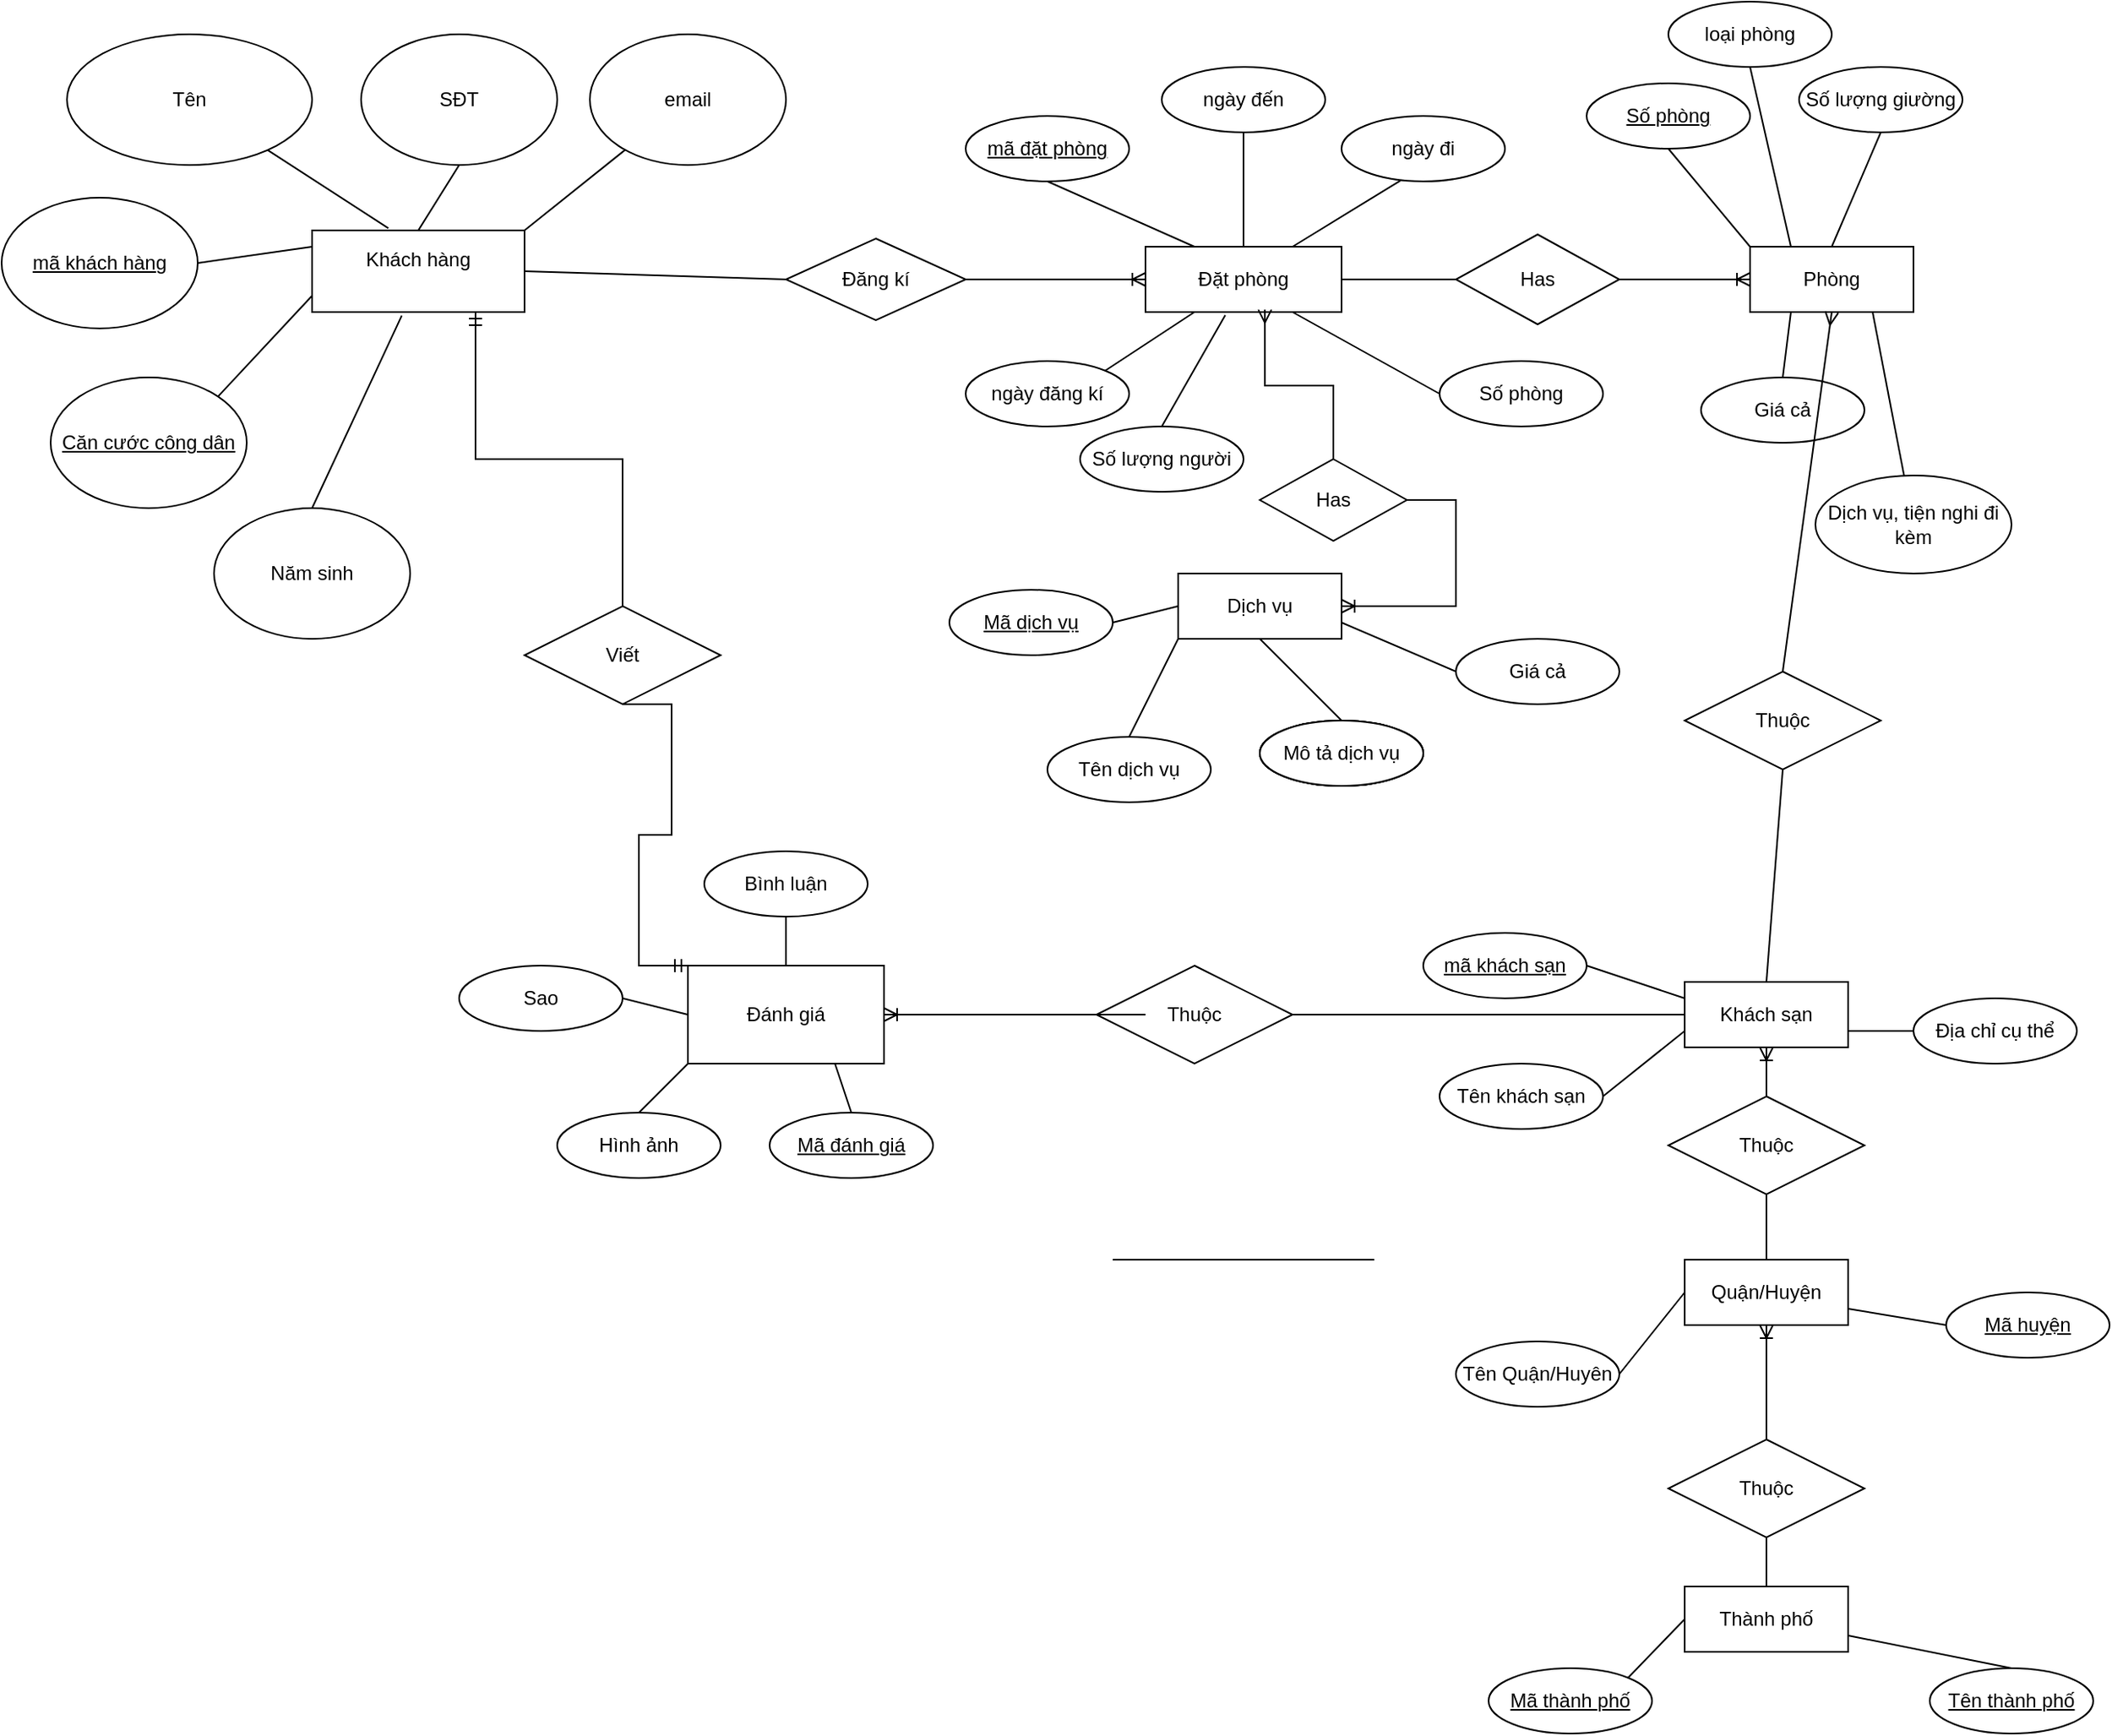 <mxfile version="24.2.3" type="github">
  <diagram id="R2lEEEUBdFMjLlhIrx00" name="Page-1">
    <mxGraphModel dx="2438" dy="840" grid="1" gridSize="10" guides="1" tooltips="1" connect="1" arrows="1" fold="1" page="1" pageScale="1" pageWidth="850" pageHeight="1100" math="0" shadow="0" extFonts="Permanent Marker^https://fonts.googleapis.com/css?family=Permanent+Marker">
      <root>
        <mxCell id="0" />
        <mxCell id="1" parent="0" />
        <mxCell id="yIHm4vUGplaozeDYIgkl-1" value="Khách hàng&lt;div&gt;&lt;br&gt;&lt;/div&gt;" style="rounded=0;whiteSpace=wrap;html=1;" vertex="1" parent="1">
          <mxGeometry x="160" y="150" width="130" height="50" as="geometry" />
        </mxCell>
        <mxCell id="yIHm4vUGplaozeDYIgkl-2" value="" style="endArrow=none;html=1;rounded=0;exitX=0.359;exitY=-0.027;exitDx=0;exitDy=0;exitPerimeter=0;" edge="1" parent="1" source="yIHm4vUGplaozeDYIgkl-1" target="yIHm4vUGplaozeDYIgkl-3">
          <mxGeometry width="50" height="50" relative="1" as="geometry">
            <mxPoint x="470" y="240" as="sourcePoint" />
            <mxPoint x="120" y="90" as="targetPoint" />
            <Array as="points" />
          </mxGeometry>
        </mxCell>
        <mxCell id="yIHm4vUGplaozeDYIgkl-3" value="Tên" style="ellipse;whiteSpace=wrap;html=1;strokeWidth=1;" vertex="1" parent="1">
          <mxGeometry x="10" y="30" width="150" height="80" as="geometry" />
        </mxCell>
        <mxCell id="yIHm4vUGplaozeDYIgkl-4" value="SĐT" style="ellipse;whiteSpace=wrap;html=1;" vertex="1" parent="1">
          <mxGeometry x="190" y="30" width="120" height="80" as="geometry" />
        </mxCell>
        <mxCell id="yIHm4vUGplaozeDYIgkl-6" value="" style="endArrow=none;html=1;rounded=0;exitX=0.5;exitY=0;exitDx=0;exitDy=0;entryX=0.5;entryY=1;entryDx=0;entryDy=0;" edge="1" parent="1" source="yIHm4vUGplaozeDYIgkl-1" target="yIHm4vUGplaozeDYIgkl-4">
          <mxGeometry width="50" height="50" relative="1" as="geometry">
            <mxPoint x="225" y="150" as="sourcePoint" />
            <mxPoint x="275" y="100" as="targetPoint" />
          </mxGeometry>
        </mxCell>
        <mxCell id="yIHm4vUGplaozeDYIgkl-7" value="" style="endArrow=none;html=1;rounded=0;exitX=1;exitY=0;exitDx=0;exitDy=0;" edge="1" parent="1" source="yIHm4vUGplaozeDYIgkl-1" target="yIHm4vUGplaozeDYIgkl-8">
          <mxGeometry width="50" height="50" relative="1" as="geometry">
            <mxPoint x="310" y="150" as="sourcePoint" />
            <mxPoint x="360" y="100" as="targetPoint" />
            <Array as="points" />
          </mxGeometry>
        </mxCell>
        <mxCell id="yIHm4vUGplaozeDYIgkl-8" value="email" style="ellipse;whiteSpace=wrap;html=1;" vertex="1" parent="1">
          <mxGeometry x="330.0" y="30" width="120" height="80" as="geometry" />
        </mxCell>
        <mxCell id="yIHm4vUGplaozeDYIgkl-9" value="&lt;u&gt;mã khách hàng&lt;/u&gt;" style="ellipse;whiteSpace=wrap;html=1;" vertex="1" parent="1">
          <mxGeometry x="-30" y="130" width="120" height="80" as="geometry" />
        </mxCell>
        <mxCell id="yIHm4vUGplaozeDYIgkl-10" value="" style="endArrow=none;html=1;rounded=0;exitX=1;exitY=0.5;exitDx=0;exitDy=0;" edge="1" parent="1" source="yIHm4vUGplaozeDYIgkl-9">
          <mxGeometry width="50" height="50" relative="1" as="geometry">
            <mxPoint x="110" y="210" as="sourcePoint" />
            <mxPoint x="160" y="160" as="targetPoint" />
          </mxGeometry>
        </mxCell>
        <mxCell id="yIHm4vUGplaozeDYIgkl-11" style="edgeStyle=orthogonalEdgeStyle;rounded=0;orthogonalLoop=1;jettySize=auto;html=1;exitX=0.5;exitY=1;exitDx=0;exitDy=0;" edge="1" parent="1" source="yIHm4vUGplaozeDYIgkl-9" target="yIHm4vUGplaozeDYIgkl-9">
          <mxGeometry relative="1" as="geometry" />
        </mxCell>
        <mxCell id="yIHm4vUGplaozeDYIgkl-12" value="Căn cước công dân" style="ellipse;whiteSpace=wrap;html=1;fontStyle=4" vertex="1" parent="1">
          <mxGeometry y="240" width="120" height="80" as="geometry" />
        </mxCell>
        <mxCell id="yIHm4vUGplaozeDYIgkl-13" value="" style="endArrow=none;html=1;rounded=0;exitX=1;exitY=0;exitDx=0;exitDy=0;" edge="1" parent="1" source="yIHm4vUGplaozeDYIgkl-12">
          <mxGeometry width="50" height="50" relative="1" as="geometry">
            <mxPoint x="110" y="240" as="sourcePoint" />
            <mxPoint x="160" y="190" as="targetPoint" />
          </mxGeometry>
        </mxCell>
        <mxCell id="yIHm4vUGplaozeDYIgkl-14" value="Năm sinh" style="ellipse;whiteSpace=wrap;html=1;" vertex="1" parent="1">
          <mxGeometry x="100" y="320" width="120" height="80" as="geometry" />
        </mxCell>
        <mxCell id="yIHm4vUGplaozeDYIgkl-15" value="" style="endArrow=none;html=1;rounded=0;entryX=0.422;entryY=1.044;entryDx=0;entryDy=0;entryPerimeter=0;exitX=0.5;exitY=0;exitDx=0;exitDy=0;" edge="1" parent="1" source="yIHm4vUGplaozeDYIgkl-14" target="yIHm4vUGplaozeDYIgkl-1">
          <mxGeometry width="50" height="50" relative="1" as="geometry">
            <mxPoint x="180" y="250" as="sourcePoint" />
            <mxPoint x="230" y="200" as="targetPoint" />
          </mxGeometry>
        </mxCell>
        <mxCell id="yIHm4vUGplaozeDYIgkl-16" value="Đặt phòng" style="rounded=0;whiteSpace=wrap;html=1;" vertex="1" parent="1">
          <mxGeometry x="670" y="160" width="120" height="40" as="geometry" />
        </mxCell>
        <mxCell id="yIHm4vUGplaozeDYIgkl-17" value="Đăng kí" style="shape=rhombus;perimeter=rhombusPerimeter;whiteSpace=wrap;html=1;align=center;" vertex="1" parent="1">
          <mxGeometry x="450" y="155" width="110" height="50" as="geometry" />
        </mxCell>
        <mxCell id="yIHm4vUGplaozeDYIgkl-21" value="" style="edgeStyle=entityRelationEdgeStyle;fontSize=12;html=1;endArrow=ERoneToMany;rounded=0;entryX=0;entryY=0.5;entryDx=0;entryDy=0;" edge="1" parent="1" source="yIHm4vUGplaozeDYIgkl-17" target="yIHm4vUGplaozeDYIgkl-16">
          <mxGeometry width="100" height="100" relative="1" as="geometry">
            <mxPoint x="450" y="410" as="sourcePoint" />
            <mxPoint x="550" y="310" as="targetPoint" />
          </mxGeometry>
        </mxCell>
        <mxCell id="yIHm4vUGplaozeDYIgkl-22" value="Phòng" style="whiteSpace=wrap;html=1;align=center;" vertex="1" parent="1">
          <mxGeometry x="1040" y="160" width="100" height="40" as="geometry" />
        </mxCell>
        <mxCell id="yIHm4vUGplaozeDYIgkl-24" value="Has" style="shape=rhombus;perimeter=rhombusPerimeter;whiteSpace=wrap;html=1;align=center;" vertex="1" parent="1">
          <mxGeometry x="860" y="152.5" width="100" height="55" as="geometry" />
        </mxCell>
        <mxCell id="yIHm4vUGplaozeDYIgkl-25" value="&lt;u&gt;mã đặt phòng&lt;/u&gt;" style="ellipse;whiteSpace=wrap;html=1;align=center;" vertex="1" parent="1">
          <mxGeometry x="560" y="80" width="100" height="40" as="geometry" />
        </mxCell>
        <mxCell id="yIHm4vUGplaozeDYIgkl-27" value="ngày đến" style="ellipse;whiteSpace=wrap;html=1;align=center;" vertex="1" parent="1">
          <mxGeometry x="680" y="50" width="100" height="40" as="geometry" />
        </mxCell>
        <mxCell id="yIHm4vUGplaozeDYIgkl-28" value="" style="endArrow=none;html=1;rounded=0;exitX=0.5;exitY=1;exitDx=0;exitDy=0;entryX=0.5;entryY=0;entryDx=0;entryDy=0;" edge="1" parent="1" source="yIHm4vUGplaozeDYIgkl-27" target="yIHm4vUGplaozeDYIgkl-16">
          <mxGeometry relative="1" as="geometry">
            <mxPoint x="600" y="360" as="sourcePoint" />
            <mxPoint x="760" y="360" as="targetPoint" />
          </mxGeometry>
        </mxCell>
        <mxCell id="yIHm4vUGplaozeDYIgkl-29" value="ngày đi" style="ellipse;whiteSpace=wrap;html=1;align=center;" vertex="1" parent="1">
          <mxGeometry x="790" y="80" width="100" height="40" as="geometry" />
        </mxCell>
        <mxCell id="yIHm4vUGplaozeDYIgkl-30" value="" style="endArrow=none;html=1;rounded=0;exitX=0.36;exitY=0.988;exitDx=0;exitDy=0;exitPerimeter=0;entryX=0.75;entryY=0;entryDx=0;entryDy=0;" edge="1" parent="1" source="yIHm4vUGplaozeDYIgkl-29" target="yIHm4vUGplaozeDYIgkl-16">
          <mxGeometry relative="1" as="geometry">
            <mxPoint x="600" y="360" as="sourcePoint" />
            <mxPoint x="760" y="360" as="targetPoint" />
          </mxGeometry>
        </mxCell>
        <mxCell id="yIHm4vUGplaozeDYIgkl-31" value="" style="endArrow=none;html=1;rounded=0;exitX=0.5;exitY=1;exitDx=0;exitDy=0;entryX=0.25;entryY=0;entryDx=0;entryDy=0;" edge="1" parent="1" source="yIHm4vUGplaozeDYIgkl-25" target="yIHm4vUGplaozeDYIgkl-16">
          <mxGeometry relative="1" as="geometry">
            <mxPoint x="600" y="360" as="sourcePoint" />
            <mxPoint x="760" y="360" as="targetPoint" />
          </mxGeometry>
        </mxCell>
        <mxCell id="yIHm4vUGplaozeDYIgkl-32" value="Số lượng người" style="ellipse;whiteSpace=wrap;html=1;align=center;" vertex="1" parent="1">
          <mxGeometry x="630" y="270" width="100" height="40" as="geometry" />
        </mxCell>
        <mxCell id="yIHm4vUGplaozeDYIgkl-33" value="" style="endArrow=none;html=1;rounded=0;exitX=0.407;exitY=1.048;exitDx=0;exitDy=0;exitPerimeter=0;entryX=0.5;entryY=0;entryDx=0;entryDy=0;" edge="1" parent="1" source="yIHm4vUGplaozeDYIgkl-16" target="yIHm4vUGplaozeDYIgkl-32">
          <mxGeometry relative="1" as="geometry">
            <mxPoint x="600" y="360" as="sourcePoint" />
            <mxPoint x="760" y="360" as="targetPoint" />
          </mxGeometry>
        </mxCell>
        <mxCell id="yIHm4vUGplaozeDYIgkl-38" value="" style="endArrow=none;html=1;rounded=0;exitX=1;exitY=0.5;exitDx=0;exitDy=0;entryX=0;entryY=0.5;entryDx=0;entryDy=0;" edge="1" parent="1" source="yIHm4vUGplaozeDYIgkl-16" target="yIHm4vUGplaozeDYIgkl-24">
          <mxGeometry relative="1" as="geometry">
            <mxPoint x="740" y="270" as="sourcePoint" />
            <mxPoint x="900" y="270" as="targetPoint" />
          </mxGeometry>
        </mxCell>
        <mxCell id="yIHm4vUGplaozeDYIgkl-39" value="" style="edgeStyle=entityRelationEdgeStyle;fontSize=12;html=1;endArrow=ERoneToMany;rounded=0;exitX=1;exitY=0.5;exitDx=0;exitDy=0;entryX=0;entryY=0.5;entryDx=0;entryDy=0;" edge="1" parent="1" source="yIHm4vUGplaozeDYIgkl-24" target="yIHm4vUGplaozeDYIgkl-22">
          <mxGeometry width="100" height="100" relative="1" as="geometry">
            <mxPoint x="770" y="320" as="sourcePoint" />
            <mxPoint x="870" y="220" as="targetPoint" />
          </mxGeometry>
        </mxCell>
        <mxCell id="yIHm4vUGplaozeDYIgkl-43" value="ngày đăng kí" style="ellipse;whiteSpace=wrap;html=1;align=center;" vertex="1" parent="1">
          <mxGeometry x="560" y="230" width="100" height="40" as="geometry" />
        </mxCell>
        <mxCell id="yIHm4vUGplaozeDYIgkl-47" value="" style="endArrow=none;html=1;rounded=0;exitX=1;exitY=0;exitDx=0;exitDy=0;entryX=0.25;entryY=1;entryDx=0;entryDy=0;" edge="1" parent="1" source="yIHm4vUGplaozeDYIgkl-43" target="yIHm4vUGplaozeDYIgkl-16">
          <mxGeometry relative="1" as="geometry">
            <mxPoint x="530" y="200" as="sourcePoint" />
            <mxPoint x="690" y="190" as="targetPoint" />
          </mxGeometry>
        </mxCell>
        <mxCell id="yIHm4vUGplaozeDYIgkl-49" value="Số phòng" style="ellipse;whiteSpace=wrap;html=1;align=center;" vertex="1" parent="1">
          <mxGeometry x="850" y="230" width="100" height="40" as="geometry" />
        </mxCell>
        <mxCell id="yIHm4vUGplaozeDYIgkl-52" value="" style="endArrow=none;html=1;rounded=0;exitX=0.75;exitY=1;exitDx=0;exitDy=0;entryX=0;entryY=0.5;entryDx=0;entryDy=0;" edge="1" parent="1" source="yIHm4vUGplaozeDYIgkl-16" target="yIHm4vUGplaozeDYIgkl-49">
          <mxGeometry relative="1" as="geometry">
            <mxPoint x="740" y="240" as="sourcePoint" />
            <mxPoint x="900" y="240" as="targetPoint" />
          </mxGeometry>
        </mxCell>
        <mxCell id="yIHm4vUGplaozeDYIgkl-53" value="" style="endArrow=none;html=1;rounded=0;exitX=1;exitY=0.5;exitDx=0;exitDy=0;entryX=0;entryY=0.5;entryDx=0;entryDy=0;" edge="1" parent="1" source="yIHm4vUGplaozeDYIgkl-1" target="yIHm4vUGplaozeDYIgkl-17">
          <mxGeometry relative="1" as="geometry">
            <mxPoint x="740" y="240" as="sourcePoint" />
            <mxPoint x="900" y="240" as="targetPoint" />
          </mxGeometry>
        </mxCell>
        <mxCell id="yIHm4vUGplaozeDYIgkl-54" value="Số phòng" style="ellipse;whiteSpace=wrap;html=1;align=center;fontStyle=4" vertex="1" parent="1">
          <mxGeometry x="940" y="60" width="100" height="40" as="geometry" />
        </mxCell>
        <mxCell id="yIHm4vUGplaozeDYIgkl-55" value="loại phòng" style="ellipse;whiteSpace=wrap;html=1;align=center;" vertex="1" parent="1">
          <mxGeometry x="990" y="10" width="100" height="40" as="geometry" />
        </mxCell>
        <mxCell id="yIHm4vUGplaozeDYIgkl-56" value="Số lượng giường" style="ellipse;whiteSpace=wrap;html=1;align=center;" vertex="1" parent="1">
          <mxGeometry x="1070" y="50" width="100" height="40" as="geometry" />
        </mxCell>
        <mxCell id="yIHm4vUGplaozeDYIgkl-57" value="Dịch vụ, tiện nghi đi kèm" style="ellipse;whiteSpace=wrap;html=1;align=center;" vertex="1" parent="1">
          <mxGeometry x="1080" y="300" width="120" height="60" as="geometry" />
        </mxCell>
        <mxCell id="yIHm4vUGplaozeDYIgkl-58" value="Giá cả" style="ellipse;whiteSpace=wrap;html=1;align=center;" vertex="1" parent="1">
          <mxGeometry x="1010" y="240" width="100" height="40" as="geometry" />
        </mxCell>
        <mxCell id="yIHm4vUGplaozeDYIgkl-71" value="" style="endArrow=none;html=1;rounded=0;exitX=0.75;exitY=1;exitDx=0;exitDy=0;" edge="1" parent="1" source="yIHm4vUGplaozeDYIgkl-22" target="yIHm4vUGplaozeDYIgkl-57">
          <mxGeometry relative="1" as="geometry">
            <mxPoint x="680" y="240" as="sourcePoint" />
            <mxPoint x="840" y="240" as="targetPoint" />
          </mxGeometry>
        </mxCell>
        <mxCell id="yIHm4vUGplaozeDYIgkl-72" value="" style="endArrow=none;html=1;rounded=0;exitX=0.25;exitY=1;exitDx=0;exitDy=0;entryX=0.5;entryY=0;entryDx=0;entryDy=0;" edge="1" parent="1" source="yIHm4vUGplaozeDYIgkl-22" target="yIHm4vUGplaozeDYIgkl-58">
          <mxGeometry relative="1" as="geometry">
            <mxPoint x="680" y="240" as="sourcePoint" />
            <mxPoint x="840" y="240" as="targetPoint" />
          </mxGeometry>
        </mxCell>
        <mxCell id="yIHm4vUGplaozeDYIgkl-73" value="" style="endArrow=none;html=1;rounded=0;exitX=0.5;exitY=1;exitDx=0;exitDy=0;entryX=0.5;entryY=0;entryDx=0;entryDy=0;" edge="1" parent="1" source="yIHm4vUGplaozeDYIgkl-56" target="yIHm4vUGplaozeDYIgkl-22">
          <mxGeometry relative="1" as="geometry">
            <mxPoint x="680" y="240" as="sourcePoint" />
            <mxPoint x="840" y="240" as="targetPoint" />
          </mxGeometry>
        </mxCell>
        <mxCell id="yIHm4vUGplaozeDYIgkl-74" value="" style="endArrow=none;html=1;rounded=0;exitX=0.5;exitY=1;exitDx=0;exitDy=0;entryX=0.25;entryY=0;entryDx=0;entryDy=0;" edge="1" parent="1" source="yIHm4vUGplaozeDYIgkl-55" target="yIHm4vUGplaozeDYIgkl-22">
          <mxGeometry relative="1" as="geometry">
            <mxPoint x="680" y="240" as="sourcePoint" />
            <mxPoint x="840" y="240" as="targetPoint" />
          </mxGeometry>
        </mxCell>
        <mxCell id="yIHm4vUGplaozeDYIgkl-75" value="" style="endArrow=none;html=1;rounded=0;exitX=0.5;exitY=1;exitDx=0;exitDy=0;entryX=0;entryY=0;entryDx=0;entryDy=0;" edge="1" parent="1" source="yIHm4vUGplaozeDYIgkl-54" target="yIHm4vUGplaozeDYIgkl-22">
          <mxGeometry relative="1" as="geometry">
            <mxPoint x="680" y="240" as="sourcePoint" />
            <mxPoint x="840" y="240" as="targetPoint" />
          </mxGeometry>
        </mxCell>
        <mxCell id="yIHm4vUGplaozeDYIgkl-80" value="Thành phố" style="whiteSpace=wrap;html=1;align=center;" vertex="1" parent="1">
          <mxGeometry x="1000" y="980" width="100" height="40" as="geometry" />
        </mxCell>
        <mxCell id="yIHm4vUGplaozeDYIgkl-81" value="Quận/Huyện" style="whiteSpace=wrap;html=1;align=center;" vertex="1" parent="1">
          <mxGeometry x="1000" y="780" width="100" height="40" as="geometry" />
        </mxCell>
        <mxCell id="yIHm4vUGplaozeDYIgkl-83" value="Khách sạn" style="whiteSpace=wrap;html=1;align=center;" vertex="1" parent="1">
          <mxGeometry x="1000" y="610" width="100" height="40" as="geometry" />
        </mxCell>
        <mxCell id="yIHm4vUGplaozeDYIgkl-84" value="Tên khách sạn" style="ellipse;whiteSpace=wrap;html=1;align=center;" vertex="1" parent="1">
          <mxGeometry x="850" y="660" width="100" height="40" as="geometry" />
        </mxCell>
        <mxCell id="yIHm4vUGplaozeDYIgkl-85" value="Mã huyện" style="ellipse;whiteSpace=wrap;html=1;align=center;fontStyle=4" vertex="1" parent="1">
          <mxGeometry x="1160" y="800" width="100" height="40" as="geometry" />
        </mxCell>
        <mxCell id="yIHm4vUGplaozeDYIgkl-86" value="Tên Quận/Huyên" style="ellipse;whiteSpace=wrap;html=1;align=center;" vertex="1" parent="1">
          <mxGeometry x="860" y="830" width="100" height="40" as="geometry" />
        </mxCell>
        <mxCell id="yIHm4vUGplaozeDYIgkl-87" value="Mã thành phố" style="ellipse;whiteSpace=wrap;html=1;align=center;fontStyle=4" vertex="1" parent="1">
          <mxGeometry x="880" y="1030" width="100" height="40" as="geometry" />
        </mxCell>
        <mxCell id="yIHm4vUGplaozeDYIgkl-88" value="Tên thành phố" style="ellipse;whiteSpace=wrap;html=1;align=center;labelBorderColor=none;fontStyle=4" vertex="1" parent="1">
          <mxGeometry x="1150" y="1030" width="100" height="40" as="geometry" />
        </mxCell>
        <mxCell id="yIHm4vUGplaozeDYIgkl-90" value="mã khách sạn" style="ellipse;whiteSpace=wrap;html=1;align=center;fontStyle=4" vertex="1" parent="1">
          <mxGeometry x="840" y="580" width="100" height="40" as="geometry" />
        </mxCell>
        <mxCell id="yIHm4vUGplaozeDYIgkl-91" value="Địa chỉ cụ thể" style="ellipse;whiteSpace=wrap;html=1;align=center;" vertex="1" parent="1">
          <mxGeometry x="1140" y="620" width="100" height="40" as="geometry" />
        </mxCell>
        <mxCell id="yIHm4vUGplaozeDYIgkl-110" value="" style="endArrow=none;html=1;rounded=0;" edge="1" parent="1">
          <mxGeometry relative="1" as="geometry">
            <mxPoint x="650" y="780" as="sourcePoint" />
            <mxPoint x="810" y="780" as="targetPoint" />
          </mxGeometry>
        </mxCell>
        <mxCell id="yIHm4vUGplaozeDYIgkl-111" value="" style="endArrow=none;html=1;rounded=0;" edge="1" parent="1">
          <mxGeometry relative="1" as="geometry">
            <mxPoint x="650" y="780" as="sourcePoint" />
            <mxPoint x="810" y="780" as="targetPoint" />
          </mxGeometry>
        </mxCell>
        <mxCell id="yIHm4vUGplaozeDYIgkl-112" value="" style="endArrow=none;html=1;rounded=0;" edge="1" parent="1">
          <mxGeometry relative="1" as="geometry">
            <mxPoint x="650" y="780" as="sourcePoint" />
            <mxPoint x="810" y="780" as="targetPoint" />
          </mxGeometry>
        </mxCell>
        <mxCell id="yIHm4vUGplaozeDYIgkl-113" value="" style="endArrow=none;html=1;rounded=0;" edge="1" parent="1">
          <mxGeometry relative="1" as="geometry">
            <mxPoint x="650" y="780" as="sourcePoint" />
            <mxPoint x="810" y="780" as="targetPoint" />
          </mxGeometry>
        </mxCell>
        <mxCell id="yIHm4vUGplaozeDYIgkl-114" value="" style="endArrow=none;html=1;rounded=0;" edge="1" parent="1">
          <mxGeometry relative="1" as="geometry">
            <mxPoint x="650" y="780" as="sourcePoint" />
            <mxPoint x="810" y="780" as="targetPoint" />
          </mxGeometry>
        </mxCell>
        <mxCell id="yIHm4vUGplaozeDYIgkl-115" value="" style="endArrow=none;html=1;rounded=0;" edge="1" parent="1">
          <mxGeometry relative="1" as="geometry">
            <mxPoint x="650" y="780" as="sourcePoint" />
            <mxPoint x="810" y="780" as="targetPoint" />
          </mxGeometry>
        </mxCell>
        <mxCell id="yIHm4vUGplaozeDYIgkl-119" value="" style="endArrow=none;html=1;rounded=0;exitX=1;exitY=0.5;exitDx=0;exitDy=0;entryX=0;entryY=0.5;entryDx=0;entryDy=0;" edge="1" parent="1" source="yIHm4vUGplaozeDYIgkl-132" target="yIHm4vUGplaozeDYIgkl-83">
          <mxGeometry relative="1" as="geometry">
            <mxPoint x="650" y="780" as="sourcePoint" />
            <mxPoint x="1000" y="640" as="targetPoint" />
          </mxGeometry>
        </mxCell>
        <mxCell id="yIHm4vUGplaozeDYIgkl-120" value="" style="endArrow=none;html=1;rounded=0;exitX=0.5;exitY=1;exitDx=0;exitDy=0;entryX=0.5;entryY=0;entryDx=0;entryDy=0;" edge="1" parent="1" source="yIHm4vUGplaozeDYIgkl-133" target="yIHm4vUGplaozeDYIgkl-83">
          <mxGeometry relative="1" as="geometry">
            <mxPoint x="650" y="780" as="sourcePoint" />
            <mxPoint x="810" y="780" as="targetPoint" />
          </mxGeometry>
        </mxCell>
        <mxCell id="yIHm4vUGplaozeDYIgkl-121" value="" style="endArrow=none;html=1;rounded=0;exitX=0.5;exitY=0;exitDx=0;exitDy=0;entryX=0.5;entryY=1;entryDx=0;entryDy=0;" edge="1" parent="1" source="yIHm4vUGplaozeDYIgkl-81" target="yIHm4vUGplaozeDYIgkl-134">
          <mxGeometry relative="1" as="geometry">
            <mxPoint x="650" y="780" as="sourcePoint" />
            <mxPoint x="810" y="780" as="targetPoint" />
          </mxGeometry>
        </mxCell>
        <mxCell id="yIHm4vUGplaozeDYIgkl-122" value="" style="endArrow=none;html=1;rounded=0;exitX=0.5;exitY=0;exitDx=0;exitDy=0;entryX=0.5;entryY=1;entryDx=0;entryDy=0;" edge="1" parent="1" source="yIHm4vUGplaozeDYIgkl-80" target="yIHm4vUGplaozeDYIgkl-135">
          <mxGeometry relative="1" as="geometry">
            <mxPoint x="650" y="780" as="sourcePoint" />
            <mxPoint x="810" y="780" as="targetPoint" />
          </mxGeometry>
        </mxCell>
        <mxCell id="yIHm4vUGplaozeDYIgkl-124" value="" style="endArrow=none;html=1;rounded=0;exitX=1;exitY=0.75;exitDx=0;exitDy=0;entryX=0;entryY=0.5;entryDx=0;entryDy=0;" edge="1" parent="1" source="yIHm4vUGplaozeDYIgkl-83" target="yIHm4vUGplaozeDYIgkl-91">
          <mxGeometry relative="1" as="geometry">
            <mxPoint x="650" y="780" as="sourcePoint" />
            <mxPoint x="810" y="780" as="targetPoint" />
          </mxGeometry>
        </mxCell>
        <mxCell id="yIHm4vUGplaozeDYIgkl-125" value="" style="endArrow=none;html=1;rounded=0;exitX=1;exitY=0.5;exitDx=0;exitDy=0;entryX=0;entryY=0.25;entryDx=0;entryDy=0;" edge="1" parent="1" source="yIHm4vUGplaozeDYIgkl-90" target="yIHm4vUGplaozeDYIgkl-83">
          <mxGeometry relative="1" as="geometry">
            <mxPoint x="650" y="780" as="sourcePoint" />
            <mxPoint x="810" y="780" as="targetPoint" />
          </mxGeometry>
        </mxCell>
        <mxCell id="yIHm4vUGplaozeDYIgkl-126" value="" style="endArrow=none;html=1;rounded=0;exitX=1;exitY=0.5;exitDx=0;exitDy=0;entryX=0;entryY=0.75;entryDx=0;entryDy=0;" edge="1" parent="1" source="yIHm4vUGplaozeDYIgkl-84" target="yIHm4vUGplaozeDYIgkl-83">
          <mxGeometry relative="1" as="geometry">
            <mxPoint x="650" y="780" as="sourcePoint" />
            <mxPoint x="810" y="780" as="targetPoint" />
          </mxGeometry>
        </mxCell>
        <mxCell id="yIHm4vUGplaozeDYIgkl-127" value="" style="endArrow=none;html=1;rounded=0;exitX=1;exitY=0.75;exitDx=0;exitDy=0;entryX=0;entryY=0.5;entryDx=0;entryDy=0;" edge="1" parent="1" source="yIHm4vUGplaozeDYIgkl-81" target="yIHm4vUGplaozeDYIgkl-85">
          <mxGeometry relative="1" as="geometry">
            <mxPoint x="650" y="780" as="sourcePoint" />
            <mxPoint x="810" y="780" as="targetPoint" />
          </mxGeometry>
        </mxCell>
        <mxCell id="yIHm4vUGplaozeDYIgkl-128" value="" style="endArrow=none;html=1;rounded=0;exitX=1;exitY=0.5;exitDx=0;exitDy=0;entryX=0;entryY=0.5;entryDx=0;entryDy=0;" edge="1" parent="1" source="yIHm4vUGplaozeDYIgkl-86" target="yIHm4vUGplaozeDYIgkl-81">
          <mxGeometry relative="1" as="geometry">
            <mxPoint x="650" y="780" as="sourcePoint" />
            <mxPoint x="810" y="780" as="targetPoint" />
          </mxGeometry>
        </mxCell>
        <mxCell id="yIHm4vUGplaozeDYIgkl-129" value="" style="endArrow=none;html=1;rounded=0;exitX=0.5;exitY=0;exitDx=0;exitDy=0;entryX=1;entryY=0.75;entryDx=0;entryDy=0;" edge="1" parent="1" source="yIHm4vUGplaozeDYIgkl-88" target="yIHm4vUGplaozeDYIgkl-80">
          <mxGeometry relative="1" as="geometry">
            <mxPoint x="650" y="780" as="sourcePoint" />
            <mxPoint x="810" y="780" as="targetPoint" />
          </mxGeometry>
        </mxCell>
        <mxCell id="yIHm4vUGplaozeDYIgkl-130" value="" style="endArrow=none;html=1;rounded=0;exitX=1;exitY=0;exitDx=0;exitDy=0;entryX=0;entryY=0.5;entryDx=0;entryDy=0;" edge="1" parent="1" source="yIHm4vUGplaozeDYIgkl-87" target="yIHm4vUGplaozeDYIgkl-80">
          <mxGeometry relative="1" as="geometry">
            <mxPoint x="650" y="780" as="sourcePoint" />
            <mxPoint x="810" y="780" as="targetPoint" />
          </mxGeometry>
        </mxCell>
        <mxCell id="yIHm4vUGplaozeDYIgkl-131" value="Viết" style="shape=rhombus;perimeter=rhombusPerimeter;whiteSpace=wrap;html=1;align=center;" vertex="1" parent="1">
          <mxGeometry x="290" y="380" width="120" height="60" as="geometry" />
        </mxCell>
        <mxCell id="yIHm4vUGplaozeDYIgkl-132" value="Thuộc" style="shape=rhombus;perimeter=rhombusPerimeter;whiteSpace=wrap;html=1;align=center;" vertex="1" parent="1">
          <mxGeometry x="640" y="600" width="120" height="60" as="geometry" />
        </mxCell>
        <mxCell id="yIHm4vUGplaozeDYIgkl-133" value="Thuộc" style="shape=rhombus;perimeter=rhombusPerimeter;whiteSpace=wrap;html=1;align=center;" vertex="1" parent="1">
          <mxGeometry x="1000" y="420" width="120" height="60" as="geometry" />
        </mxCell>
        <mxCell id="yIHm4vUGplaozeDYIgkl-134" value="Thuộc" style="shape=rhombus;perimeter=rhombusPerimeter;whiteSpace=wrap;html=1;align=center;" vertex="1" parent="1">
          <mxGeometry x="990" y="680" width="120" height="60" as="geometry" />
        </mxCell>
        <mxCell id="yIHm4vUGplaozeDYIgkl-135" value="Thuộc" style="shape=rhombus;perimeter=rhombusPerimeter;whiteSpace=wrap;html=1;align=center;" vertex="1" parent="1">
          <mxGeometry x="990" y="890" width="120" height="60" as="geometry" />
        </mxCell>
        <mxCell id="yIHm4vUGplaozeDYIgkl-137" value="" style="fontSize=12;html=1;endArrow=ERoneToMany;rounded=0;exitX=0.5;exitY=0;exitDx=0;exitDy=0;entryX=0.5;entryY=1;entryDx=0;entryDy=0;" edge="1" parent="1" source="yIHm4vUGplaozeDYIgkl-135" target="yIHm4vUGplaozeDYIgkl-81">
          <mxGeometry width="100" height="100" relative="1" as="geometry">
            <mxPoint x="680" y="830" as="sourcePoint" />
            <mxPoint x="1000" y="780" as="targetPoint" />
          </mxGeometry>
        </mxCell>
        <mxCell id="yIHm4vUGplaozeDYIgkl-138" value="" style="fontSize=12;html=1;endArrow=ERoneToMany;rounded=0;entryX=0.5;entryY=1;entryDx=0;entryDy=0;exitX=0.5;exitY=0;exitDx=0;exitDy=0;" edge="1" parent="1" source="yIHm4vUGplaozeDYIgkl-134" target="yIHm4vUGplaozeDYIgkl-83">
          <mxGeometry width="100" height="100" relative="1" as="geometry">
            <mxPoint x="680" y="930" as="sourcePoint" />
            <mxPoint x="780" y="830" as="targetPoint" />
          </mxGeometry>
        </mxCell>
        <mxCell id="yIHm4vUGplaozeDYIgkl-141" value="" style="fontSize=12;html=1;endArrow=ERmany;rounded=0;entryX=0.5;entryY=1;entryDx=0;entryDy=0;exitX=0.5;exitY=0;exitDx=0;exitDy=0;" edge="1" parent="1" source="yIHm4vUGplaozeDYIgkl-133" target="yIHm4vUGplaozeDYIgkl-22">
          <mxGeometry width="100" height="100" relative="1" as="geometry">
            <mxPoint x="680" y="500" as="sourcePoint" />
            <mxPoint x="780" y="400" as="targetPoint" />
          </mxGeometry>
        </mxCell>
        <mxCell id="yIHm4vUGplaozeDYIgkl-143" value="Đánh giá" style="whiteSpace=wrap;html=1;align=center;" vertex="1" parent="1">
          <mxGeometry x="390" y="600" width="120" height="60" as="geometry" />
        </mxCell>
        <mxCell id="yIHm4vUGplaozeDYIgkl-144" value="" style="edgeStyle=entityRelationEdgeStyle;fontSize=12;html=1;endArrow=ERoneToMany;rounded=0;entryX=1;entryY=0.5;entryDx=0;entryDy=0;" edge="1" parent="1" target="yIHm4vUGplaozeDYIgkl-143">
          <mxGeometry width="100" height="100" relative="1" as="geometry">
            <mxPoint x="640" y="630" as="sourcePoint" />
            <mxPoint x="850" y="440" as="targetPoint" />
          </mxGeometry>
        </mxCell>
        <mxCell id="yIHm4vUGplaozeDYIgkl-145" value="Sao" style="ellipse;whiteSpace=wrap;html=1;align=center;" vertex="1" parent="1">
          <mxGeometry x="250" y="600" width="100" height="40" as="geometry" />
        </mxCell>
        <mxCell id="yIHm4vUGplaozeDYIgkl-149" value="Mã đánh giá" style="ellipse;whiteSpace=wrap;html=1;align=center;fontStyle=4" vertex="1" parent="1">
          <mxGeometry x="440" y="690" width="100" height="40" as="geometry" />
        </mxCell>
        <mxCell id="yIHm4vUGplaozeDYIgkl-150" value="Hình ảnh" style="ellipse;whiteSpace=wrap;html=1;align=center;" vertex="1" parent="1">
          <mxGeometry x="310" y="690" width="100" height="40" as="geometry" />
        </mxCell>
        <mxCell id="yIHm4vUGplaozeDYIgkl-151" value="Bình luận" style="ellipse;whiteSpace=wrap;html=1;align=center;" vertex="1" parent="1">
          <mxGeometry x="400" y="530" width="100" height="40" as="geometry" />
        </mxCell>
        <mxCell id="yIHm4vUGplaozeDYIgkl-155" value="" style="endArrow=none;html=1;rounded=0;exitX=0.75;exitY=1;exitDx=0;exitDy=0;entryX=0.5;entryY=0;entryDx=0;entryDy=0;" edge="1" parent="1" source="yIHm4vUGplaozeDYIgkl-143" target="yIHm4vUGplaozeDYIgkl-149">
          <mxGeometry relative="1" as="geometry">
            <mxPoint x="530" y="580" as="sourcePoint" />
            <mxPoint x="690" y="580" as="targetPoint" />
          </mxGeometry>
        </mxCell>
        <mxCell id="yIHm4vUGplaozeDYIgkl-156" value="" style="endArrow=none;html=1;rounded=0;exitX=0.5;exitY=0;exitDx=0;exitDy=0;entryX=0;entryY=1;entryDx=0;entryDy=0;" edge="1" parent="1" source="yIHm4vUGplaozeDYIgkl-150" target="yIHm4vUGplaozeDYIgkl-143">
          <mxGeometry relative="1" as="geometry">
            <mxPoint x="530" y="580" as="sourcePoint" />
            <mxPoint x="690" y="580" as="targetPoint" />
          </mxGeometry>
        </mxCell>
        <mxCell id="yIHm4vUGplaozeDYIgkl-157" value="" style="endArrow=none;html=1;rounded=0;exitX=1;exitY=0.5;exitDx=0;exitDy=0;entryX=0;entryY=0.5;entryDx=0;entryDy=0;" edge="1" parent="1" source="yIHm4vUGplaozeDYIgkl-145" target="yIHm4vUGplaozeDYIgkl-143">
          <mxGeometry relative="1" as="geometry">
            <mxPoint x="530" y="580" as="sourcePoint" />
            <mxPoint x="690" y="580" as="targetPoint" />
          </mxGeometry>
        </mxCell>
        <mxCell id="yIHm4vUGplaozeDYIgkl-158" value="" style="endArrow=none;html=1;rounded=0;exitX=0.5;exitY=1;exitDx=0;exitDy=0;entryX=0.5;entryY=0;entryDx=0;entryDy=0;" edge="1" parent="1" source="yIHm4vUGplaozeDYIgkl-151" target="yIHm4vUGplaozeDYIgkl-143">
          <mxGeometry relative="1" as="geometry">
            <mxPoint x="530" y="580" as="sourcePoint" />
            <mxPoint x="690" y="580" as="targetPoint" />
          </mxGeometry>
        </mxCell>
        <mxCell id="yIHm4vUGplaozeDYIgkl-163" value="Dịch vụ" style="whiteSpace=wrap;html=1;align=center;" vertex="1" parent="1">
          <mxGeometry x="690" y="360" width="100" height="40" as="geometry" />
        </mxCell>
        <mxCell id="yIHm4vUGplaozeDYIgkl-166" value="Giá cả" style="ellipse;whiteSpace=wrap;html=1;align=center;" vertex="1" parent="1">
          <mxGeometry x="860" y="400" width="100" height="40" as="geometry" />
        </mxCell>
        <mxCell id="yIHm4vUGplaozeDYIgkl-167" value="Mã dịch vụ" style="ellipse;whiteSpace=wrap;html=1;align=center;fontStyle=4" vertex="1" parent="1">
          <mxGeometry x="550" y="370" width="100" height="40" as="geometry" />
        </mxCell>
        <mxCell id="yIHm4vUGplaozeDYIgkl-168" value="&lt;span style=&quot;border-bottom: 1px dotted&quot;&gt;Attribute&lt;/span&gt;" style="ellipse;whiteSpace=wrap;html=1;align=center;" vertex="1" parent="1">
          <mxGeometry x="740" y="450" width="100" height="40" as="geometry" />
        </mxCell>
        <mxCell id="yIHm4vUGplaozeDYIgkl-169" value="&lt;span style=&quot;border-bottom: 1px dotted&quot;&gt;Attribute&lt;/span&gt;" style="ellipse;whiteSpace=wrap;html=1;align=center;" vertex="1" parent="1">
          <mxGeometry x="740" y="450" width="100" height="40" as="geometry" />
        </mxCell>
        <mxCell id="yIHm4vUGplaozeDYIgkl-170" value="Mô tả dịch vụ" style="ellipse;whiteSpace=wrap;html=1;align=center;" vertex="1" parent="1">
          <mxGeometry x="740" y="450" width="100" height="40" as="geometry" />
        </mxCell>
        <mxCell id="yIHm4vUGplaozeDYIgkl-171" value="Tên dịch vụ" style="ellipse;whiteSpace=wrap;html=1;align=center;" vertex="1" parent="1">
          <mxGeometry x="610" y="460" width="100" height="40" as="geometry" />
        </mxCell>
        <mxCell id="yIHm4vUGplaozeDYIgkl-177" value="" style="endArrow=none;html=1;rounded=0;exitX=1;exitY=0.75;exitDx=0;exitDy=0;entryX=0;entryY=0.5;entryDx=0;entryDy=0;" edge="1" parent="1" source="yIHm4vUGplaozeDYIgkl-163" target="yIHm4vUGplaozeDYIgkl-166">
          <mxGeometry relative="1" as="geometry">
            <mxPoint x="630" y="470" as="sourcePoint" />
            <mxPoint x="790" y="470" as="targetPoint" />
          </mxGeometry>
        </mxCell>
        <mxCell id="yIHm4vUGplaozeDYIgkl-178" value="" style="endArrow=none;html=1;rounded=0;exitX=0.5;exitY=1;exitDx=0;exitDy=0;entryX=0.5;entryY=0;entryDx=0;entryDy=0;" edge="1" parent="1" source="yIHm4vUGplaozeDYIgkl-163" target="yIHm4vUGplaozeDYIgkl-170">
          <mxGeometry relative="1" as="geometry">
            <mxPoint x="630" y="470" as="sourcePoint" />
            <mxPoint x="790" y="470" as="targetPoint" />
          </mxGeometry>
        </mxCell>
        <mxCell id="yIHm4vUGplaozeDYIgkl-179" value="" style="endArrow=none;html=1;rounded=0;exitX=0;exitY=1;exitDx=0;exitDy=0;entryX=0.5;entryY=0;entryDx=0;entryDy=0;" edge="1" parent="1" source="yIHm4vUGplaozeDYIgkl-163" target="yIHm4vUGplaozeDYIgkl-171">
          <mxGeometry relative="1" as="geometry">
            <mxPoint x="630" y="470" as="sourcePoint" />
            <mxPoint x="790" y="470" as="targetPoint" />
          </mxGeometry>
        </mxCell>
        <mxCell id="yIHm4vUGplaozeDYIgkl-180" value="" style="endArrow=none;html=1;rounded=0;exitX=0;exitY=0.5;exitDx=0;exitDy=0;entryX=1;entryY=0.5;entryDx=0;entryDy=0;" edge="1" parent="1" source="yIHm4vUGplaozeDYIgkl-163" target="yIHm4vUGplaozeDYIgkl-167">
          <mxGeometry relative="1" as="geometry">
            <mxPoint x="630" y="470" as="sourcePoint" />
            <mxPoint x="790" y="470" as="targetPoint" />
          </mxGeometry>
        </mxCell>
        <mxCell id="yIHm4vUGplaozeDYIgkl-181" value="Has" style="shape=rhombus;perimeter=rhombusPerimeter;whiteSpace=wrap;html=1;align=center;" vertex="1" parent="1">
          <mxGeometry x="740" y="290" width="90" height="50" as="geometry" />
        </mxCell>
        <mxCell id="yIHm4vUGplaozeDYIgkl-182" value="" style="fontSize=12;html=1;endArrow=ERmany;rounded=0;entryX=0.609;entryY=0.964;entryDx=0;entryDy=0;entryPerimeter=0;exitX=0.5;exitY=0;exitDx=0;exitDy=0;edgeStyle=orthogonalEdgeStyle;" edge="1" parent="1" source="yIHm4vUGplaozeDYIgkl-181" target="yIHm4vUGplaozeDYIgkl-16">
          <mxGeometry width="100" height="100" relative="1" as="geometry">
            <mxPoint x="550" y="450" as="sourcePoint" />
            <mxPoint x="650" y="350" as="targetPoint" />
          </mxGeometry>
        </mxCell>
        <mxCell id="yIHm4vUGplaozeDYIgkl-183" value="" style="edgeStyle=entityRelationEdgeStyle;fontSize=12;html=1;endArrow=ERoneToMany;rounded=0;entryX=1;entryY=0.5;entryDx=0;entryDy=0;" edge="1" parent="1" source="yIHm4vUGplaozeDYIgkl-181" target="yIHm4vUGplaozeDYIgkl-163">
          <mxGeometry width="100" height="100" relative="1" as="geometry">
            <mxPoint x="550" y="450" as="sourcePoint" />
            <mxPoint x="650" y="350" as="targetPoint" />
          </mxGeometry>
        </mxCell>
        <mxCell id="yIHm4vUGplaozeDYIgkl-184" value="" style="edgeStyle=entityRelationEdgeStyle;fontSize=12;html=1;endArrow=ERmandOne;rounded=0;exitX=0.5;exitY=1;exitDx=0;exitDy=0;entryX=0;entryY=0;entryDx=0;entryDy=0;" edge="1" parent="1" source="yIHm4vUGplaozeDYIgkl-131" target="yIHm4vUGplaozeDYIgkl-143">
          <mxGeometry width="100" height="100" relative="1" as="geometry">
            <mxPoint x="380" y="420" as="sourcePoint" />
            <mxPoint x="480" y="320" as="targetPoint" />
          </mxGeometry>
        </mxCell>
        <mxCell id="yIHm4vUGplaozeDYIgkl-185" value="" style="fontSize=12;html=1;endArrow=ERmandOne;rounded=0;exitX=0.5;exitY=0;exitDx=0;exitDy=0;edgeStyle=elbowEdgeStyle;elbow=vertical;" edge="1" parent="1" source="yIHm4vUGplaozeDYIgkl-131">
          <mxGeometry width="100" height="100" relative="1" as="geometry">
            <mxPoint x="300" y="350" as="sourcePoint" />
            <mxPoint x="260" y="200" as="targetPoint" />
            <Array as="points">
              <mxPoint x="350" y="290" />
            </Array>
          </mxGeometry>
        </mxCell>
      </root>
    </mxGraphModel>
  </diagram>
</mxfile>
